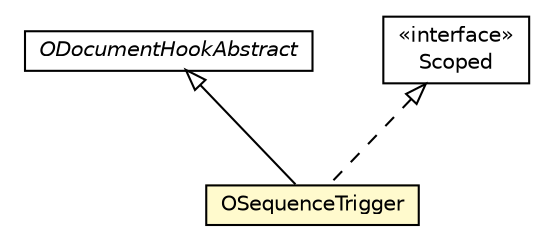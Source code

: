 #!/usr/local/bin/dot
#
# Class diagram 
# Generated by UMLGraph version R5_6-24-gf6e263 (http://www.umlgraph.org/)
#

digraph G {
	edge [fontname="Helvetica",fontsize=10,labelfontname="Helvetica",labelfontsize=10];
	node [fontname="Helvetica",fontsize=10,shape=plaintext];
	nodesep=0.25;
	ranksep=0.5;
	// com.orientechnologies.orient.core.metadata.sequence.OSequenceTrigger
	c3672491 [label=<<table title="com.orientechnologies.orient.core.metadata.sequence.OSequenceTrigger" border="0" cellborder="1" cellspacing="0" cellpadding="2" port="p" bgcolor="lemonChiffon" href="./OSequenceTrigger.html">
		<tr><td><table border="0" cellspacing="0" cellpadding="1">
<tr><td align="center" balign="center"> OSequenceTrigger </td></tr>
		</table></td></tr>
		</table>>, URL="./OSequenceTrigger.html", fontname="Helvetica", fontcolor="black", fontsize=10.0];
	// com.orientechnologies.orient.core.hook.ODocumentHookAbstract
	c3672578 [label=<<table title="com.orientechnologies.orient.core.hook.ODocumentHookAbstract" border="0" cellborder="1" cellspacing="0" cellpadding="2" port="p" href="../../hook/ODocumentHookAbstract.html">
		<tr><td><table border="0" cellspacing="0" cellpadding="1">
<tr><td align="center" balign="center"><font face="Helvetica-Oblique"> ODocumentHookAbstract </font></td></tr>
		</table></td></tr>
		</table>>, URL="../../hook/ODocumentHookAbstract.html", fontname="Helvetica", fontcolor="black", fontsize=10.0];
	// com.orientechnologies.orient.core.hook.ORecordHook.Scoped
	c3672585 [label=<<table title="com.orientechnologies.orient.core.hook.ORecordHook.Scoped" border="0" cellborder="1" cellspacing="0" cellpadding="2" port="p" href="../../hook/ORecordHook.Scoped.html">
		<tr><td><table border="0" cellspacing="0" cellpadding="1">
<tr><td align="center" balign="center"> &#171;interface&#187; </td></tr>
<tr><td align="center" balign="center"> Scoped </td></tr>
		</table></td></tr>
		</table>>, URL="../../hook/ORecordHook.Scoped.html", fontname="Helvetica", fontcolor="black", fontsize=10.0];
	//com.orientechnologies.orient.core.metadata.sequence.OSequenceTrigger extends com.orientechnologies.orient.core.hook.ODocumentHookAbstract
	c3672578:p -> c3672491:p [dir=back,arrowtail=empty];
	//com.orientechnologies.orient.core.metadata.sequence.OSequenceTrigger implements com.orientechnologies.orient.core.hook.ORecordHook.Scoped
	c3672585:p -> c3672491:p [dir=back,arrowtail=empty,style=dashed];
}

